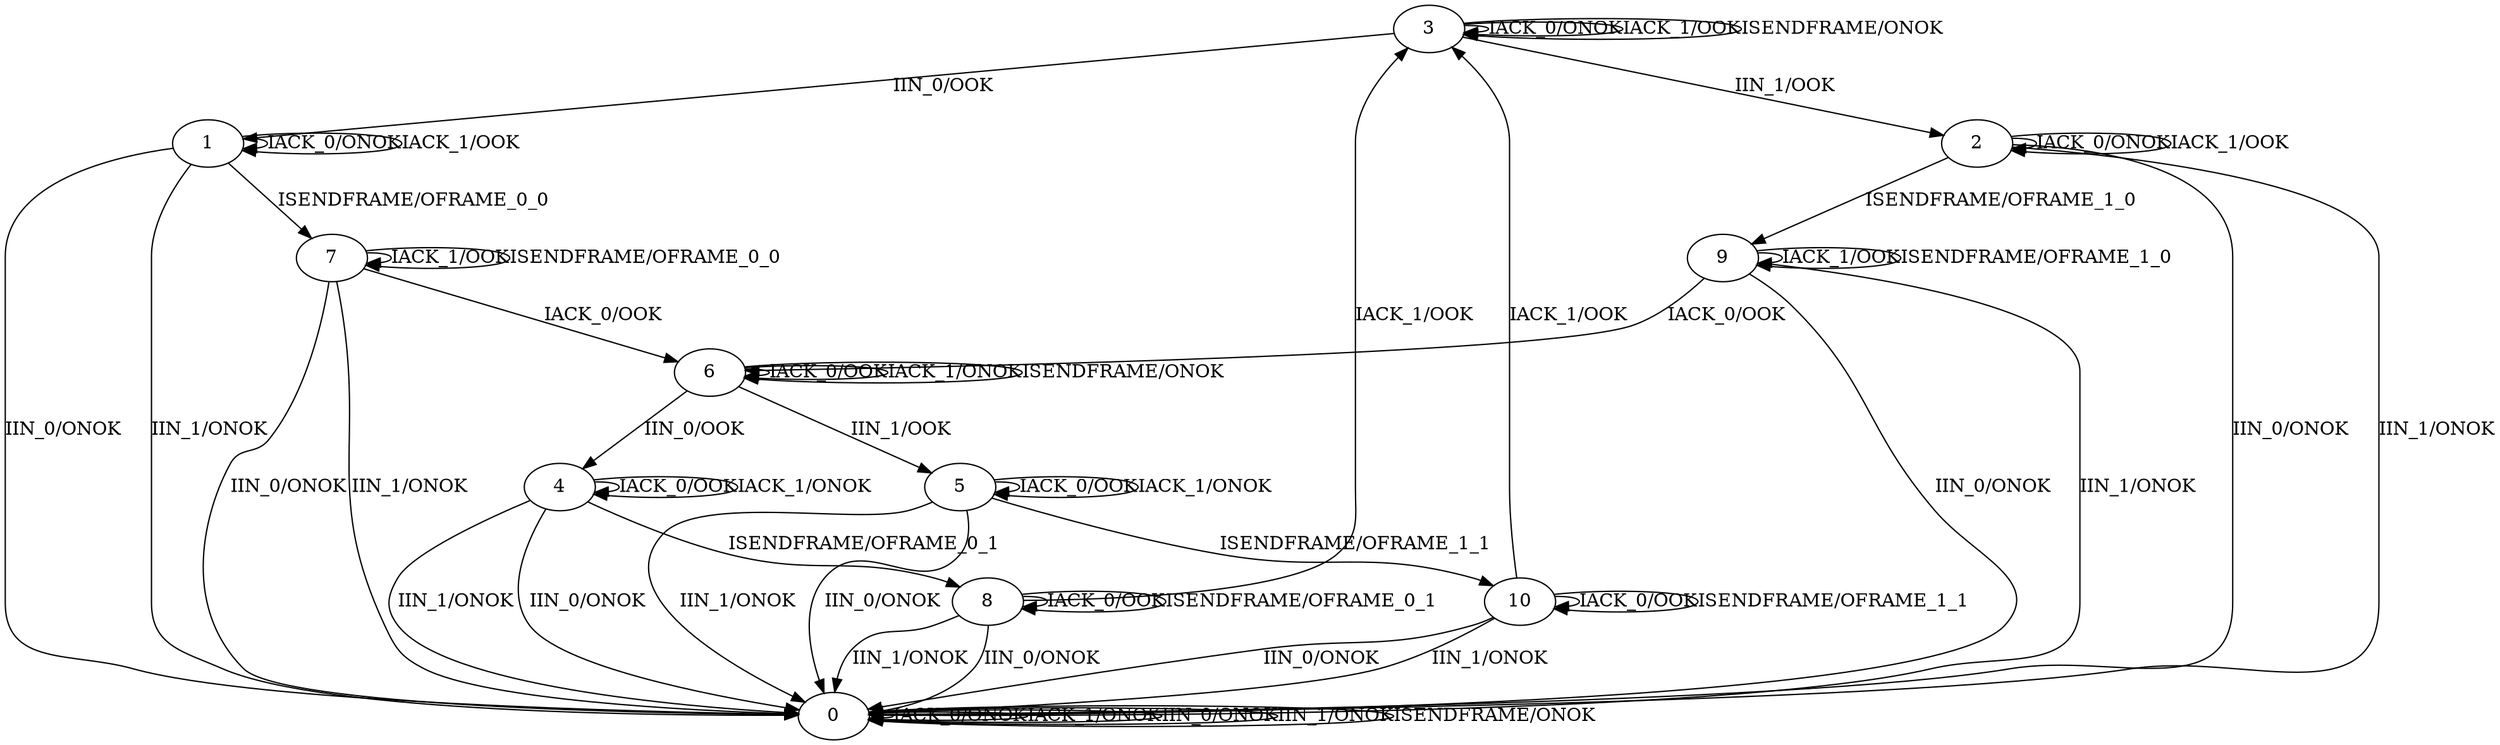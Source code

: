 digraph {
3
0
1
2
4
5
6
7
8
9
10
3 -> 3 [label="IACK_0/ONOK"]
3 -> 3 [label="IACK_1/OOK"]
3 -> 1 [label="IIN_0/OOK"]
3 -> 2 [label="IIN_1/OOK"]
3 -> 3 [label="ISENDFRAME/ONOK"]
0 -> 0 [label="IACK_0/ONOK"]
0 -> 0 [label="IACK_1/ONOK"]
0 -> 0 [label="IIN_0/ONOK"]
0 -> 0 [label="IIN_1/ONOK"]
0 -> 0 [label="ISENDFRAME/ONOK"]
1 -> 1 [label="IACK_0/ONOK"]
1 -> 1 [label="IACK_1/OOK"]
1 -> 0 [label="IIN_0/ONOK"]
1 -> 0 [label="IIN_1/ONOK"]
1 -> 7 [label="ISENDFRAME/OFRAME_0_0"]
2 -> 2 [label="IACK_0/ONOK"]
2 -> 2 [label="IACK_1/OOK"]
2 -> 0 [label="IIN_0/ONOK"]
2 -> 0 [label="IIN_1/ONOK"]
2 -> 9 [label="ISENDFRAME/OFRAME_1_0"]
4 -> 4 [label="IACK_0/OOK"]
4 -> 4 [label="IACK_1/ONOK"]
4 -> 0 [label="IIN_0/ONOK"]
4 -> 0 [label="IIN_1/ONOK"]
4 -> 8 [label="ISENDFRAME/OFRAME_0_1"]
5 -> 5 [label="IACK_0/OOK"]
5 -> 5 [label="IACK_1/ONOK"]
5 -> 0 [label="IIN_0/ONOK"]
5 -> 0 [label="IIN_1/ONOK"]
5 -> 10 [label="ISENDFRAME/OFRAME_1_1"]
6 -> 6 [label="IACK_0/OOK"]
6 -> 6 [label="IACK_1/ONOK"]
6 -> 4 [label="IIN_0/OOK"]
6 -> 5 [label="IIN_1/OOK"]
6 -> 6 [label="ISENDFRAME/ONOK"]
7 -> 6 [label="IACK_0/OOK"]
7 -> 7 [label="IACK_1/OOK"]
7 -> 0 [label="IIN_0/ONOK"]
7 -> 0 [label="IIN_1/ONOK"]
7 -> 7 [label="ISENDFRAME/OFRAME_0_0"]
8 -> 8 [label="IACK_0/OOK"]
8 -> 3 [label="IACK_1/OOK"]
8 -> 0 [label="IIN_0/ONOK"]
8 -> 0 [label="IIN_1/ONOK"]
8 -> 8 [label="ISENDFRAME/OFRAME_0_1"]
9 -> 6 [label="IACK_0/OOK"]
9 -> 9 [label="IACK_1/OOK"]
9 -> 0 [label="IIN_0/ONOK"]
9 -> 0 [label="IIN_1/ONOK"]
9 -> 9 [label="ISENDFRAME/OFRAME_1_0"]
10 -> 10 [label="IACK_0/OOK"]
10 -> 3 [label="IACK_1/OOK"]
10 -> 0 [label="IIN_0/ONOK"]
10 -> 0 [label="IIN_1/ONOK"]
10 -> 10 [label="ISENDFRAME/OFRAME_1_1"]
}
